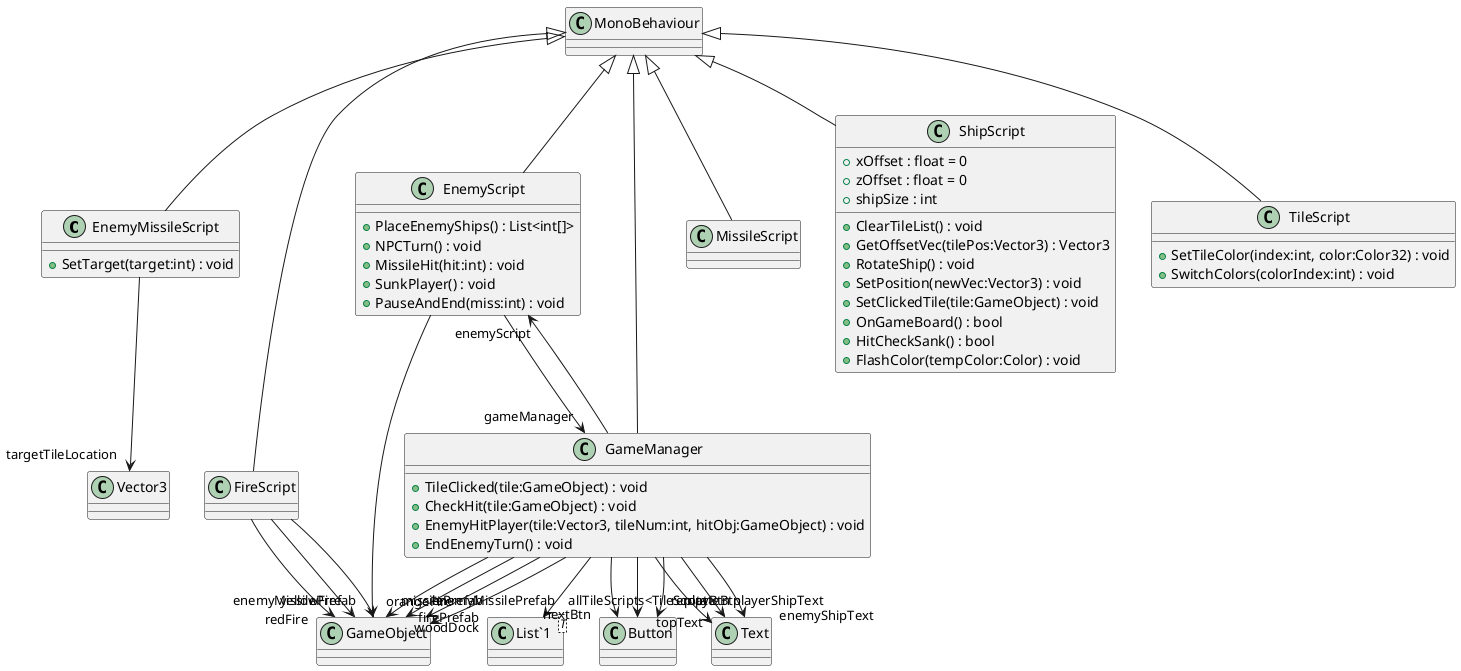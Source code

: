 @startuml
class EnemyMissileScript {
    + SetTarget(target:int) : void
}
MonoBehaviour <|-- EnemyMissileScript
EnemyMissileScript --> "targetTileLocation" Vector3
class EnemyScript {
    + PlaceEnemyShips() : List<int[]>
    + NPCTurn() : void
    + MissileHit(hit:int) : void
    + SunkPlayer() : void
    + PauseAndEnd(miss:int) : void
}
MonoBehaviour <|-- EnemyScript
EnemyScript --> "enemyMissilePrefab" GameObject
EnemyScript --> "gameManager" GameManager
class FireScript {
}
MonoBehaviour <|-- FireScript
FireScript --> "redFire" GameObject
FireScript --> "yellowFire" GameObject
FireScript --> "orangeFire" GameObject
class GameManager {
    + TileClicked(tile:GameObject) : void
    + CheckHit(tile:GameObject) : void
    + EnemyHitPlayer(tile:Vector3, tileNum:int, hitObj:GameObject) : void
    + EndEnemyTurn() : void
}
class "List`1"<T> {
}
MonoBehaviour <|-- GameManager
GameManager --> "enemyScript" EnemyScript
GameManager --> "allTileScripts<TileScript>" "List`1"
GameManager --> "nextBtn" Button
GameManager --> "rotateBtn" Button
GameManager --> "replayBtn" Button
GameManager --> "topText" Text
GameManager --> "playerShipText" Text
GameManager --> "enemyShipText" Text
GameManager --> "missilePrefab" GameObject
GameManager --> "enemyMissilePrefab" GameObject
GameManager --> "firePrefab" GameObject
GameManager --> "woodDock" GameObject
class MissileScript {
}
MonoBehaviour <|-- MissileScript
class ShipScript {
    + xOffset : float = 0
    + zOffset : float = 0
    + shipSize : int
    + ClearTileList() : void
    + GetOffsetVec(tilePos:Vector3) : Vector3
    + RotateShip() : void
    + SetPosition(newVec:Vector3) : void
    + SetClickedTile(tile:GameObject) : void
    + OnGameBoard() : bool
    + HitCheckSank() : bool
    + FlashColor(tempColor:Color) : void
}
MonoBehaviour <|-- ShipScript
class TileScript {
    + SetTileColor(index:int, color:Color32) : void
    + SwitchColors(colorIndex:int) : void
}
MonoBehaviour <|-- TileScript
@enduml